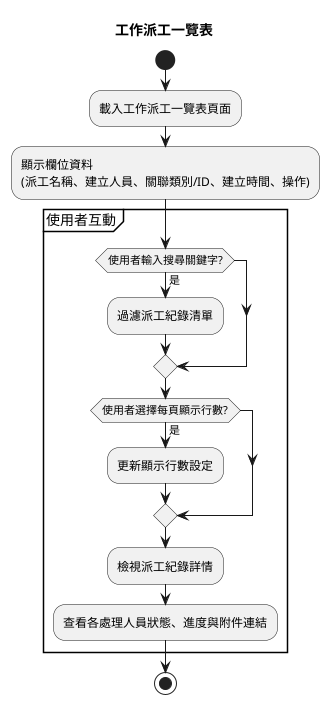 @startuml
title 工作派工一覽表
start

:載入工作派工一覽表頁面;

:顯示欄位資料
(派工名稱、建立人員、關聯類別/ID、建立時間、操作);

partition "使用者互動" {

    if (使用者輸入搜尋關鍵字?) then (是)
        :過濾派工紀錄清單;
    endif

    if (使用者選擇每頁顯示行數?) then (是)
        :更新顯示行數設定;
    endif

    :檢視派工紀錄詳情;
    :查看各處理人員狀態、進度與附件連結;
}

stop
@enduml
